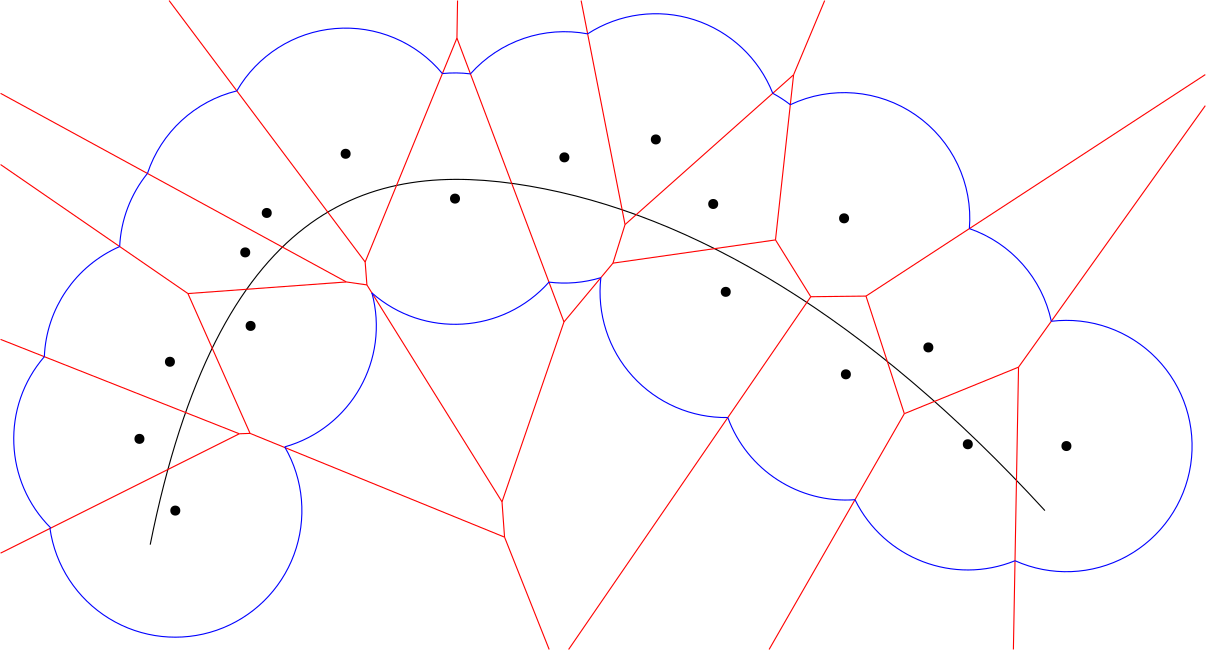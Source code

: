 <?xml version="1.0"?>
<!DOCTYPE ipe SYSTEM "ipe.dtd">
<ipe version="70107" creator="Ipe 7.1.7">
<info created="D:20150604114917" modified="D:20150612114559"/>
<ipestyle name="basic">
<symbol name="arrow/arc(spx)">
<path stroke="sym-stroke" fill="sym-stroke" pen="sym-pen">
0 0 m
-1 0.333 l
-1 -0.333 l
h
</path>
</symbol>
<symbol name="arrow/farc(spx)">
<path stroke="sym-stroke" fill="white" pen="sym-pen">
0 0 m
-1 0.333 l
-1 -0.333 l
h
</path>
</symbol>
<symbol name="arrow/ptarc(spx)">
<path stroke="sym-stroke" fill="sym-stroke" pen="sym-pen">
0 0 m
-1 0.333 l
-0.8 0 l
-1 -0.333 l
h
</path>
</symbol>
<symbol name="arrow/fptarc(spx)">
<path stroke="sym-stroke" fill="white" pen="sym-pen">
0 0 m
-1 0.333 l
-0.8 0 l
-1 -0.333 l
h
</path>
</symbol>
<symbol name="mark/circle(sx)" transformations="translations">
<path fill="sym-stroke">
0.6 0 0 0.6 0 0 e
0.4 0 0 0.4 0 0 e
</path>
</symbol>
<symbol name="mark/disk(sx)" transformations="translations">
<path fill="sym-stroke">
0.6 0 0 0.6 0 0 e
</path>
</symbol>
<symbol name="mark/fdisk(sfx)" transformations="translations">
<group>
<path fill="sym-fill">
0.5 0 0 0.5 0 0 e
</path>
<path fill="sym-stroke" fillrule="eofill">
0.6 0 0 0.6 0 0 e
0.4 0 0 0.4 0 0 e
</path>
</group>
</symbol>
<symbol name="mark/box(sx)" transformations="translations">
<path fill="sym-stroke" fillrule="eofill">
-0.6 -0.6 m
0.6 -0.6 l
0.6 0.6 l
-0.6 0.6 l
h
-0.4 -0.4 m
0.4 -0.4 l
0.4 0.4 l
-0.4 0.4 l
h
</path>
</symbol>
<symbol name="mark/square(sx)" transformations="translations">
<path fill="sym-stroke">
-0.6 -0.6 m
0.6 -0.6 l
0.6 0.6 l
-0.6 0.6 l
h
</path>
</symbol>
<symbol name="mark/fsquare(sfx)" transformations="translations">
<group>
<path fill="sym-fill">
-0.5 -0.5 m
0.5 -0.5 l
0.5 0.5 l
-0.5 0.5 l
h
</path>
<path fill="sym-stroke" fillrule="eofill">
-0.6 -0.6 m
0.6 -0.6 l
0.6 0.6 l
-0.6 0.6 l
h
-0.4 -0.4 m
0.4 -0.4 l
0.4 0.4 l
-0.4 0.4 l
h
</path>
</group>
</symbol>
<symbol name="mark/cross(sx)" transformations="translations">
<group>
<path fill="sym-stroke">
-0.43 -0.57 m
0.57 0.43 l
0.43 0.57 l
-0.57 -0.43 l
h
</path>
<path fill="sym-stroke">
-0.43 0.57 m
0.57 -0.43 l
0.43 -0.57 l
-0.57 0.43 l
h
</path>
</group>
</symbol>
<symbol name="arrow/fnormal(spx)">
<path stroke="sym-stroke" fill="white" pen="sym-pen">
0 0 m
-1 0.333 l
-1 -0.333 l
h
</path>
</symbol>
<symbol name="arrow/pointed(spx)">
<path stroke="sym-stroke" fill="sym-stroke" pen="sym-pen">
0 0 m
-1 0.333 l
-0.8 0 l
-1 -0.333 l
h
</path>
</symbol>
<symbol name="arrow/fpointed(spx)">
<path stroke="sym-stroke" fill="white" pen="sym-pen">
0 0 m
-1 0.333 l
-0.8 0 l
-1 -0.333 l
h
</path>
</symbol>
<symbol name="arrow/linear(spx)">
<path stroke="sym-stroke" pen="sym-pen">
-1 0.333 m
0 0 l
-1 -0.333 l
</path>
</symbol>
<symbol name="arrow/fdouble(spx)">
<path stroke="sym-stroke" fill="white" pen="sym-pen">
0 0 m
-1 0.333 l
-1 -0.333 l
h
-1 0 m
-2 0.333 l
-2 -0.333 l
h
</path>
</symbol>
<symbol name="arrow/double(spx)">
<path stroke="sym-stroke" fill="sym-stroke" pen="sym-pen">
0 0 m
-1 0.333 l
-1 -0.333 l
h
-1 0 m
-2 0.333 l
-2 -0.333 l
h
</path>
</symbol>
<pen name="heavier" value="0.8"/>
<pen name="fat" value="1.2"/>
<pen name="ultrafat" value="2"/>
<symbolsize name="large" value="5"/>
<symbolsize name="small" value="2"/>
<symbolsize name="tiny" value="1.1"/>
<arrowsize name="large" value="10"/>
<arrowsize name="small" value="5"/>
<arrowsize name="tiny" value="3"/>
<color name="red" value="1 0 0"/>
<color name="green" value="0 1 0"/>
<color name="blue" value="0 0 1"/>
<color name="yellow" value="1 1 0"/>
<color name="orange" value="1 0.647 0"/>
<color name="gold" value="1 0.843 0"/>
<color name="purple" value="0.627 0.125 0.941"/>
<color name="gray" value="0.745"/>
<color name="brown" value="0.647 0.165 0.165"/>
<color name="navy" value="0 0 0.502"/>
<color name="pink" value="1 0.753 0.796"/>
<color name="seagreen" value="0.18 0.545 0.341"/>
<color name="turquoise" value="0.251 0.878 0.816"/>
<color name="violet" value="0.933 0.51 0.933"/>
<color name="darkblue" value="0 0 0.545"/>
<color name="darkcyan" value="0 0.545 0.545"/>
<color name="darkgray" value="0.663"/>
<color name="darkgreen" value="0 0.392 0"/>
<color name="darkmagenta" value="0.545 0 0.545"/>
<color name="darkorange" value="1 0.549 0"/>
<color name="darkred" value="0.545 0 0"/>
<color name="lightblue" value="0.678 0.847 0.902"/>
<color name="lightcyan" value="0.878 1 1"/>
<color name="lightgray" value="0.827"/>
<color name="lightgreen" value="0.565 0.933 0.565"/>
<color name="lightyellow" value="1 1 0.878"/>
<dashstyle name="dashed" value="[4] 0"/>
<dashstyle name="dotted" value="[1 3] 0"/>
<dashstyle name="dash dotted" value="[4 2 1 2] 0"/>
<dashstyle name="dash dot dotted" value="[4 2 1 2 1 2] 0"/>
<textsize name="large" value="\large"/>
<textsize name="small" value="\small"/>
<textsize name="tiny" value="\tiny"/>
<textsize name="Large" value="\Large"/>
<textsize name="LARGE" value="\LARGE"/>
<textsize name="huge" value="\huge"/>
<textsize name="Huge" value="\Huge"/>
<textsize name="footnote" value="\footnotesize"/>
<textstyle name="center" begin="\begin{center}" end="\end{center}"/>
<textstyle name="itemize" begin="\begin{itemize}" end="\end{itemize}"/>
<textstyle name="item" begin="\begin{itemize}\item{}" end="\end{itemize}"/>
<gridsize name="4 pts" value="4"/>
<gridsize name="8 pts (~3 mm)" value="8"/>
<gridsize name="16 pts (~6 mm)" value="16"/>
<gridsize name="32 pts (~12 mm)" value="32"/>
<gridsize name="10 pts (~3.5 mm)" value="10"/>
<gridsize name="20 pts (~7 mm)" value="20"/>
<gridsize name="14 pts (~5 mm)" value="14"/>
<gridsize name="28 pts (~10 mm)" value="28"/>
<gridsize name="56 pts (~20 mm)" value="56"/>
<anglesize name="90 deg" value="90"/>
<anglesize name="60 deg" value="60"/>
<anglesize name="45 deg" value="45"/>
<anglesize name="30 deg" value="30"/>
<anglesize name="22.5 deg" value="22.5"/>
<tiling name="falling" angle="-60" step="4" width="1"/>
<tiling name="rising" angle="30" step="4" width="1"/>
</ipestyle>
<page>
<layer name="curve"/>
<layer name="cloud"/>
<layer name="voronoi"/>
<layer name="balls"/>
<layer name="offset"/>
<view layers="curve cloud voronoi offset" active="offset"/>
<path layer="curve" stroke="black">
109.99 578.71 m
134.518 700.705
241.666 734.915
368.179 660.685
432.081 590.974 c
</path>
<use layer="cloud" name="mark/disk(sx)" pos="119.026 590.974" size="normal" stroke="black"/>
<use name="mark/disk(sx)" pos="106.117 616.793" size="normal" stroke="black"/>
<use name="mark/disk(sx)" pos="146.136 657.458" size="normal" stroke="black"/>
<use name="mark/disk(sx)" pos="151.946 698.123" size="normal" stroke="black"/>
<use name="mark/disk(sx)" pos="180.346 719.423" size="normal" stroke="black"/>
<use name="mark/disk(sx)" pos="219.72 703.287" size="normal" stroke="black"/>
<use name="mark/disk(sx)" pos="259.094 718.133" size="normal" stroke="black"/>
<use name="mark/disk(sx)" pos="312.669 701.35" size="normal" stroke="black"/>
<use name="mark/disk(sx)" pos="317.187 669.722" size="normal" stroke="black"/>
<use name="mark/disk(sx)" pos="359.788 696.186" size="normal" stroke="black"/>
<use name="mark/disk(sx)" pos="360.434 640.03" size="normal" stroke="black"/>
<use name="mark/disk(sx)" pos="390.126 649.712" size="normal" stroke="black"/>
<use name="mark/disk(sx)" pos="404.326 614.857" size="normal" stroke="black"/>
<use name="mark/disk(sx)" pos="439.827 614.211" size="normal" stroke="black"/>
<use name="mark/disk(sx)" pos="292.013 724.587" size="normal" stroke="black"/>
<use name="mark/disk(sx)" pos="117.09 644.548" size="normal" stroke="black"/>
<use name="mark/disk(sx)" pos="144.2 683.922" size="normal" stroke="black"/>
<group layer="voronoi">
<path stroke="red">
422.587 642.617 m
489.827 736.753 l
</path>
<path stroke="red">
422.587 642.617 m
420.739 540.974 l
</path>
<path stroke="red">
367.674 668.195 m
489.827 747.934 l
</path>
<path stroke="red">
381.476 625.868 m
367.674 668.195 l
</path>
<path stroke="red">
381.476 625.868 m
422.587 642.617 l
</path>
<path stroke="red">
381.476 625.868 m
332.787 540.974 l
</path>
<path stroke="red">
253.623 540.974 m
237.554 581.412 l
</path>
<path stroke="red">
347.798 667.967 m
260.609 540.974 l
</path>
<path stroke="red">
347.798 667.967 m
367.674 668.195 l
</path>
<path stroke="red">
335.094 688.417 m
276.583 680.058 l
</path>
<path stroke="red">
335.094 688.417 m
347.798 667.967 l
</path>
<path stroke="red">
341.61 747.874 m
335.094 688.417 l
</path>
<path stroke="red">
341.61 747.874 m
280.931 693.937 l
</path>
<path stroke="red">
187.375 680.468 m
188.003 672.224 l
</path>
<path stroke="red">
220.414 761.083 m
187.375 680.468 l
</path>
<path stroke="red">
220.414 761.083 m
258.945 658.892 l
</path>
<path stroke="red">
236.642 594.128 m
188.003 672.224 l
</path>
<path stroke="red">
236.642 594.128 m
258.945 658.892 l
</path>
<path stroke="red">
236.642 594.128 m
237.554 581.412 l
</path>
<path stroke="red">
220.635 774.587 m
220.414 761.083 l
</path>
<path stroke="red">
265.117 774.587 m
280.931 693.937 l
</path>
<path stroke="red">
180.596 673.283 m
188.003 672.224 l
</path>
<path stroke="red">
180.596 673.283 m
123.566 669.11 l
</path>
<path stroke="red">
180.596 673.283 m
56.1169 741.18 l
</path>
<path stroke="red">
123.566 669.11 m
56.1169 715.55 l
</path>
<path stroke="red">
123.566 669.11 m
145.939 618.769 l
</path>
<path stroke="red">
142.062 618.629 m
145.939 618.769 l
</path>
<path stroke="red">
237.554 581.412 m
145.939 618.769 l
</path>
<path stroke="red">
276.583 680.058 m
258.945 658.892 l
</path>
<path stroke="red">
276.583 680.058 m
280.931 693.937 l
</path>
<path stroke="red">
341.61 747.874 m
352.804 774.587 l
</path>
<path stroke="red">
187.375 680.468 m
116.785 774.587 l
</path>
<path stroke="red">
142.062 618.629 m
56.1169 652.607 l
</path>
<path stroke="red">
142.062 618.629 m
56.1169 575.656 l
</path>
</group>
<path layer="balls" matrix="1 0 0 1 -424.974 46.9741" stroke="black">
45.2548 0 0 45.2548 544 544 e
</path>
<path matrix="1 0 0 1 -437.883 72.7931" stroke="black">
45.2548 0 0 45.2548 544 544 e
</path>
<path matrix="1 0 0 1 -426.91 100.549" stroke="black">
45.2548 0 0 45.2548 544 544 e
</path>
<path matrix="1 0 0 1 -397.864 113.459" stroke="black">
45.2548 0 0 45.2548 544 544 e
</path>
<path matrix="1 0 0 1 -399.8 139.923" stroke="black">
45.2548 0 0 45.2548 544 544 e
</path>
<path matrix="1 0 0 1 -392.054 154.124" stroke="black">
45.2548 0 0 45.2548 544 544 e
</path>
<path matrix="1 0 0 1 -363.654 175.424" stroke="black">
45.2548 0 0 45.2548 544 544 e
</path>
<path matrix="1 0 0 1 -324.28 159.288" stroke="black">
45.2548 0 0 45.2548 544 544 e
</path>
<path matrix="1 0 0 1 -284.906 174.134" stroke="black">
45.2548 0 0 45.2548 544 544 e
</path>
<path matrix="1 0 0 1 -251.987 180.588" stroke="black">
45.2548 0 0 45.2548 544 544 e
</path>
<path matrix="1 0 0 1 -231.331 157.351" stroke="black">
45.2548 0 0 45.2548 544 544 e
</path>
<path matrix="1 0 0 1 -226.813 125.723" stroke="black">
45.2548 0 0 45.2548 544 544 e
</path>
<path matrix="1 0 0 1 -184.212 152.187" stroke="black">
45.2548 0 0 45.2548 544 544 e
</path>
<path matrix="1 0 0 1 -183.566 96.0312" stroke="black">
45.2548 0 0 45.2548 544 544 e
</path>
<path matrix="1 0 0 1 -153.874 105.713" stroke="black">
45.2548 0 0 45.2548 544 544 e
</path>
<path matrix="1 0 0 1 -139.674 70.8577" stroke="black">
45.2548 0 0 45.2548 544 544 e
</path>
<path matrix="1 0 0 1 -104.173 70.2119" stroke="black">
45.2548 0 0 45.2548 544 544 e
</path>
<path layer="offset" stroke="blue">
74.2077 584.707 m
45.2519 0 0 -45.2519 106.117 616.793 71.8825 646.386 a
</path>
<path stroke="blue">
71.8825 646.386 m
45.2448 0 0 -45.2448 117.09 644.548 98.998 686.019 a
</path>
<path stroke="blue">
434.391 659.125 m
45.242 0 0 -45.242 439.827 614.211 421.336 572.921 a
</path>
<path stroke="blue">
421.32 572.915 m
45.2539 0 0 -45.2539 404.326 614.857 363.714 594.891 a
</path>
<path stroke="blue">
404.893 692.491 m
45.2559 0 0 -45.2559 390.126 649.712 434.392 659.126 a
</path>
<path stroke="blue">
340.428 737.092 m
45.2554 0 0 -45.2554 359.788 696.186 404.893 692.491 a
</path>
<path stroke="blue">
317.944 624.475 m
45.2538 0 0 -45.2538 317.187 669.722 272.222 674.829 a
</path>
<path stroke="blue">
363.714 594.891 m
45.258 0 0 -45.258 360.434 640.03 317.934 624.473 a
</path>
<path stroke="blue">
267.466 762.607 m
45.2556 0 0 -45.2556 292.013 724.587 334.107 741.206 a
</path>
<path stroke="blue">
225.282 748.199 m
45.247 0 0 -45.247 259.094 718.133 267.482 762.595 a
</path>
<path stroke="blue">
272.22 674.823 m
45.2549 0 0 -45.2549 259.094 718.133 253.543 673.219 a
</path>
<path stroke="blue">
141.185 742.081 m
45.2435 0 0 -45.2435 180.346 719.423 215.173 748.304 a
</path>
<path stroke="blue">
215.173 748.304 m
45.2467 0 0 -45.2467 219.72 703.287 225.281 748.19 a
</path>
<path stroke="blue">
253.554 673.233 m
45.2541 0 0 -45.2541 219.72 703.287 189.808 669.328 a
</path>
<path stroke="blue">
109.008 712.375 m
45.2415 0 0 -45.2415 151.946 698.123 141.172 742.063 a
</path>
<path stroke="blue">
98.998 686.019 m
45.2504 0 0 -45.2504 144.2 683.922 108.987 712.341 a
</path>
<path stroke="blue">
334.108 741.202 m
45.2528 0 0 -45.2528 312.669 701.35 340.427 737.09 a
</path>
<path stroke="blue">
189.801 669.349 m
45.2551 0 0 -45.2551 146.136 657.458 158.415 613.9 a
</path>
<path stroke="blue">
158.415 613.9 m
45.5747 0 0 -45.5747 119.026 590.974 73.8909 584.662 a
</path>
</page>
</ipe>
